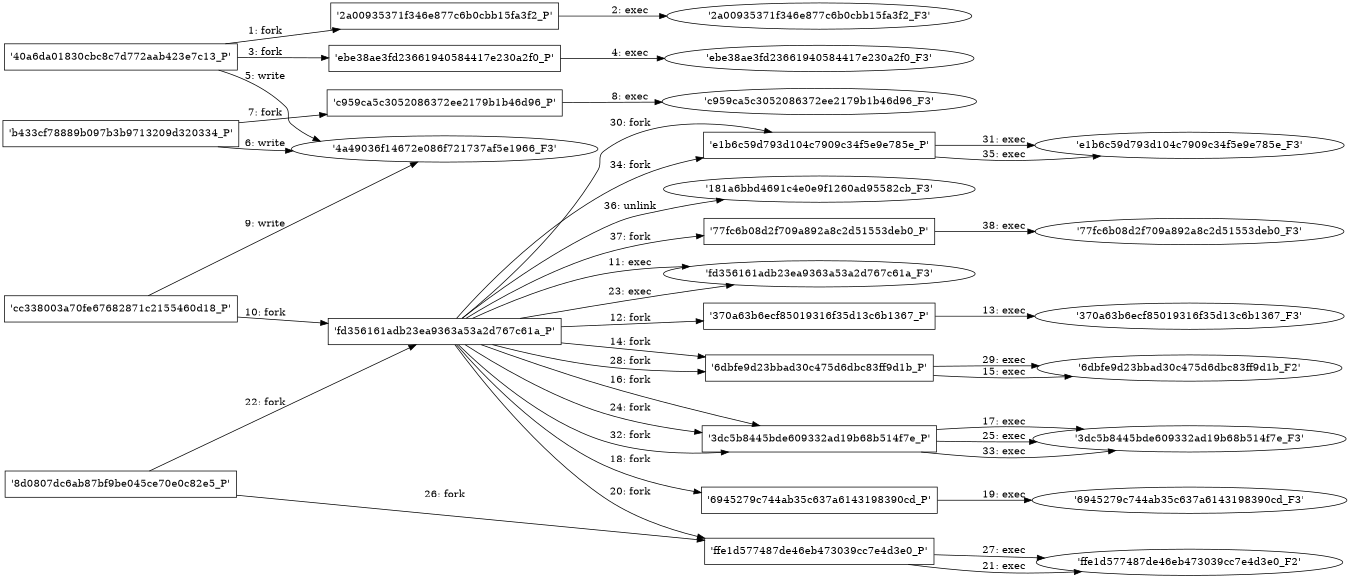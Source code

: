 digraph "D:\Learning\Paper\apt\基于CTI的攻击预警\Dataset\攻击图\ASGfromALLCTI\Qakbot levels up with new obfuscation techniques.dot" {
rankdir="LR"
size="9"
fixedsize="false"
splines="true"
nodesep=0.3
ranksep=0
fontsize=10
overlap="scalexy"
engine= "neato"
	"'40a6da01830cbc8c7d772aab423e7c13_P'" [node_type=Process shape=box]
	"'2a00935371f346e877c6b0cbb15fa3f2_P'" [node_type=Process shape=box]
	"'40a6da01830cbc8c7d772aab423e7c13_P'" -> "'2a00935371f346e877c6b0cbb15fa3f2_P'" [label="1: fork"]
	"'2a00935371f346e877c6b0cbb15fa3f2_P'" [node_type=Process shape=box]
	"'2a00935371f346e877c6b0cbb15fa3f2_F3'" [node_type=File shape=ellipse]
	"'2a00935371f346e877c6b0cbb15fa3f2_P'" -> "'2a00935371f346e877c6b0cbb15fa3f2_F3'" [label="2: exec"]
	"'40a6da01830cbc8c7d772aab423e7c13_P'" [node_type=Process shape=box]
	"'ebe38ae3fd23661940584417e230a2f0_P'" [node_type=Process shape=box]
	"'40a6da01830cbc8c7d772aab423e7c13_P'" -> "'ebe38ae3fd23661940584417e230a2f0_P'" [label="3: fork"]
	"'ebe38ae3fd23661940584417e230a2f0_P'" [node_type=Process shape=box]
	"'ebe38ae3fd23661940584417e230a2f0_F3'" [node_type=File shape=ellipse]
	"'ebe38ae3fd23661940584417e230a2f0_P'" -> "'ebe38ae3fd23661940584417e230a2f0_F3'" [label="4: exec"]
	"'4a49036f14672e086f721737af5e1966_F3'" [node_type=file shape=ellipse]
	"'40a6da01830cbc8c7d772aab423e7c13_P'" [node_type=Process shape=box]
	"'40a6da01830cbc8c7d772aab423e7c13_P'" -> "'4a49036f14672e086f721737af5e1966_F3'" [label="5: write"]
	"'4a49036f14672e086f721737af5e1966_F3'" [node_type=file shape=ellipse]
	"'b433cf78889b097b3b9713209d320334_P'" [node_type=Process shape=box]
	"'b433cf78889b097b3b9713209d320334_P'" -> "'4a49036f14672e086f721737af5e1966_F3'" [label="6: write"]
	"'b433cf78889b097b3b9713209d320334_P'" [node_type=Process shape=box]
	"'c959ca5c3052086372ee2179b1b46d96_P'" [node_type=Process shape=box]
	"'b433cf78889b097b3b9713209d320334_P'" -> "'c959ca5c3052086372ee2179b1b46d96_P'" [label="7: fork"]
	"'c959ca5c3052086372ee2179b1b46d96_P'" [node_type=Process shape=box]
	"'c959ca5c3052086372ee2179b1b46d96_F3'" [node_type=File shape=ellipse]
	"'c959ca5c3052086372ee2179b1b46d96_P'" -> "'c959ca5c3052086372ee2179b1b46d96_F3'" [label="8: exec"]
	"'4a49036f14672e086f721737af5e1966_F3'" [node_type=file shape=ellipse]
	"'cc338003a70fe67682871c2155460d18_P'" [node_type=Process shape=box]
	"'cc338003a70fe67682871c2155460d18_P'" -> "'4a49036f14672e086f721737af5e1966_F3'" [label="9: write"]
	"'cc338003a70fe67682871c2155460d18_P'" [node_type=Process shape=box]
	"'fd356161adb23ea9363a53a2d767c61a_P'" [node_type=Process shape=box]
	"'cc338003a70fe67682871c2155460d18_P'" -> "'fd356161adb23ea9363a53a2d767c61a_P'" [label="10: fork"]
	"'fd356161adb23ea9363a53a2d767c61a_P'" [node_type=Process shape=box]
	"'fd356161adb23ea9363a53a2d767c61a_F3'" [node_type=File shape=ellipse]
	"'fd356161adb23ea9363a53a2d767c61a_P'" -> "'fd356161adb23ea9363a53a2d767c61a_F3'" [label="11: exec"]
	"'fd356161adb23ea9363a53a2d767c61a_P'" [node_type=Process shape=box]
	"'370a63b6ecf85019316f35d13c6b1367_P'" [node_type=Process shape=box]
	"'fd356161adb23ea9363a53a2d767c61a_P'" -> "'370a63b6ecf85019316f35d13c6b1367_P'" [label="12: fork"]
	"'370a63b6ecf85019316f35d13c6b1367_P'" [node_type=Process shape=box]
	"'370a63b6ecf85019316f35d13c6b1367_F3'" [node_type=File shape=ellipse]
	"'370a63b6ecf85019316f35d13c6b1367_P'" -> "'370a63b6ecf85019316f35d13c6b1367_F3'" [label="13: exec"]
	"'fd356161adb23ea9363a53a2d767c61a_P'" [node_type=Process shape=box]
	"'6dbfe9d23bbad30c475d6dbc83ff9d1b_P'" [node_type=Process shape=box]
	"'fd356161adb23ea9363a53a2d767c61a_P'" -> "'6dbfe9d23bbad30c475d6dbc83ff9d1b_P'" [label="14: fork"]
	"'6dbfe9d23bbad30c475d6dbc83ff9d1b_P'" [node_type=Process shape=box]
	"'6dbfe9d23bbad30c475d6dbc83ff9d1b_F2'" [node_type=File shape=ellipse]
	"'6dbfe9d23bbad30c475d6dbc83ff9d1b_P'" -> "'6dbfe9d23bbad30c475d6dbc83ff9d1b_F2'" [label="15: exec"]
	"'fd356161adb23ea9363a53a2d767c61a_P'" [node_type=Process shape=box]
	"'3dc5b8445bde609332ad19b68b514f7e_P'" [node_type=Process shape=box]
	"'fd356161adb23ea9363a53a2d767c61a_P'" -> "'3dc5b8445bde609332ad19b68b514f7e_P'" [label="16: fork"]
	"'3dc5b8445bde609332ad19b68b514f7e_P'" [node_type=Process shape=box]
	"'3dc5b8445bde609332ad19b68b514f7e_F3'" [node_type=File shape=ellipse]
	"'3dc5b8445bde609332ad19b68b514f7e_P'" -> "'3dc5b8445bde609332ad19b68b514f7e_F3'" [label="17: exec"]
	"'fd356161adb23ea9363a53a2d767c61a_P'" [node_type=Process shape=box]
	"'6945279c744ab35c637a6143198390cd_P'" [node_type=Process shape=box]
	"'fd356161adb23ea9363a53a2d767c61a_P'" -> "'6945279c744ab35c637a6143198390cd_P'" [label="18: fork"]
	"'6945279c744ab35c637a6143198390cd_P'" [node_type=Process shape=box]
	"'6945279c744ab35c637a6143198390cd_F3'" [node_type=File shape=ellipse]
	"'6945279c744ab35c637a6143198390cd_P'" -> "'6945279c744ab35c637a6143198390cd_F3'" [label="19: exec"]
	"'fd356161adb23ea9363a53a2d767c61a_P'" [node_type=Process shape=box]
	"'ffe1d577487de46eb473039cc7e4d3e0_P'" [node_type=Process shape=box]
	"'fd356161adb23ea9363a53a2d767c61a_P'" -> "'ffe1d577487de46eb473039cc7e4d3e0_P'" [label="20: fork"]
	"'ffe1d577487de46eb473039cc7e4d3e0_P'" [node_type=Process shape=box]
	"'ffe1d577487de46eb473039cc7e4d3e0_F2'" [node_type=File shape=ellipse]
	"'ffe1d577487de46eb473039cc7e4d3e0_P'" -> "'ffe1d577487de46eb473039cc7e4d3e0_F2'" [label="21: exec"]
	"'8d0807dc6ab87bf9be045ce70e0c82e5_P'" [node_type=Process shape=box]
	"'fd356161adb23ea9363a53a2d767c61a_P'" [node_type=Process shape=box]
	"'8d0807dc6ab87bf9be045ce70e0c82e5_P'" -> "'fd356161adb23ea9363a53a2d767c61a_P'" [label="22: fork"]
	"'fd356161adb23ea9363a53a2d767c61a_P'" [node_type=Process shape=box]
	"'fd356161adb23ea9363a53a2d767c61a_F3'" [node_type=File shape=ellipse]
	"'fd356161adb23ea9363a53a2d767c61a_P'" -> "'fd356161adb23ea9363a53a2d767c61a_F3'" [label="23: exec"]
	"'fd356161adb23ea9363a53a2d767c61a_P'" [node_type=Process shape=box]
	"'3dc5b8445bde609332ad19b68b514f7e_P'" [node_type=Process shape=box]
	"'fd356161adb23ea9363a53a2d767c61a_P'" -> "'3dc5b8445bde609332ad19b68b514f7e_P'" [label="24: fork"]
	"'3dc5b8445bde609332ad19b68b514f7e_P'" [node_type=Process shape=box]
	"'3dc5b8445bde609332ad19b68b514f7e_F3'" [node_type=File shape=ellipse]
	"'3dc5b8445bde609332ad19b68b514f7e_P'" -> "'3dc5b8445bde609332ad19b68b514f7e_F3'" [label="25: exec"]
	"'8d0807dc6ab87bf9be045ce70e0c82e5_P'" [node_type=Process shape=box]
	"'ffe1d577487de46eb473039cc7e4d3e0_P'" [node_type=Process shape=box]
	"'8d0807dc6ab87bf9be045ce70e0c82e5_P'" -> "'ffe1d577487de46eb473039cc7e4d3e0_P'" [label="26: fork"]
	"'ffe1d577487de46eb473039cc7e4d3e0_P'" [node_type=Process shape=box]
	"'ffe1d577487de46eb473039cc7e4d3e0_F2'" [node_type=File shape=ellipse]
	"'ffe1d577487de46eb473039cc7e4d3e0_P'" -> "'ffe1d577487de46eb473039cc7e4d3e0_F2'" [label="27: exec"]
	"'fd356161adb23ea9363a53a2d767c61a_P'" [node_type=Process shape=box]
	"'6dbfe9d23bbad30c475d6dbc83ff9d1b_P'" [node_type=Process shape=box]
	"'fd356161adb23ea9363a53a2d767c61a_P'" -> "'6dbfe9d23bbad30c475d6dbc83ff9d1b_P'" [label="28: fork"]
	"'6dbfe9d23bbad30c475d6dbc83ff9d1b_P'" [node_type=Process shape=box]
	"'6dbfe9d23bbad30c475d6dbc83ff9d1b_F2'" [node_type=File shape=ellipse]
	"'6dbfe9d23bbad30c475d6dbc83ff9d1b_P'" -> "'6dbfe9d23bbad30c475d6dbc83ff9d1b_F2'" [label="29: exec"]
	"'fd356161adb23ea9363a53a2d767c61a_P'" [node_type=Process shape=box]
	"'e1b6c59d793d104c7909c34f5e9e785e_P'" [node_type=Process shape=box]
	"'fd356161adb23ea9363a53a2d767c61a_P'" -> "'e1b6c59d793d104c7909c34f5e9e785e_P'" [label="30: fork"]
	"'e1b6c59d793d104c7909c34f5e9e785e_P'" [node_type=Process shape=box]
	"'e1b6c59d793d104c7909c34f5e9e785e_F3'" [node_type=File shape=ellipse]
	"'e1b6c59d793d104c7909c34f5e9e785e_P'" -> "'e1b6c59d793d104c7909c34f5e9e785e_F3'" [label="31: exec"]
	"'fd356161adb23ea9363a53a2d767c61a_P'" [node_type=Process shape=box]
	"'3dc5b8445bde609332ad19b68b514f7e_P'" [node_type=Process shape=box]
	"'fd356161adb23ea9363a53a2d767c61a_P'" -> "'3dc5b8445bde609332ad19b68b514f7e_P'" [label="32: fork"]
	"'3dc5b8445bde609332ad19b68b514f7e_P'" [node_type=Process shape=box]
	"'3dc5b8445bde609332ad19b68b514f7e_F3'" [node_type=File shape=ellipse]
	"'3dc5b8445bde609332ad19b68b514f7e_P'" -> "'3dc5b8445bde609332ad19b68b514f7e_F3'" [label="33: exec"]
	"'fd356161adb23ea9363a53a2d767c61a_P'" [node_type=Process shape=box]
	"'e1b6c59d793d104c7909c34f5e9e785e_P'" [node_type=Process shape=box]
	"'fd356161adb23ea9363a53a2d767c61a_P'" -> "'e1b6c59d793d104c7909c34f5e9e785e_P'" [label="34: fork"]
	"'e1b6c59d793d104c7909c34f5e9e785e_P'" [node_type=Process shape=box]
	"'e1b6c59d793d104c7909c34f5e9e785e_F3'" [node_type=File shape=ellipse]
	"'e1b6c59d793d104c7909c34f5e9e785e_P'" -> "'e1b6c59d793d104c7909c34f5e9e785e_F3'" [label="35: exec"]
	"'181a6bbd4691c4e0e9f1260ad95582cb_F3'" [node_type=file shape=ellipse]
	"'fd356161adb23ea9363a53a2d767c61a_P'" [node_type=Process shape=box]
	"'fd356161adb23ea9363a53a2d767c61a_P'" -> "'181a6bbd4691c4e0e9f1260ad95582cb_F3'" [label="36: unlink"]
	"'fd356161adb23ea9363a53a2d767c61a_P'" [node_type=Process shape=box]
	"'77fc6b08d2f709a892a8c2d51553deb0_P'" [node_type=Process shape=box]
	"'fd356161adb23ea9363a53a2d767c61a_P'" -> "'77fc6b08d2f709a892a8c2d51553deb0_P'" [label="37: fork"]
	"'77fc6b08d2f709a892a8c2d51553deb0_P'" [node_type=Process shape=box]
	"'77fc6b08d2f709a892a8c2d51553deb0_F3'" [node_type=File shape=ellipse]
	"'77fc6b08d2f709a892a8c2d51553deb0_P'" -> "'77fc6b08d2f709a892a8c2d51553deb0_F3'" [label="38: exec"]
}
